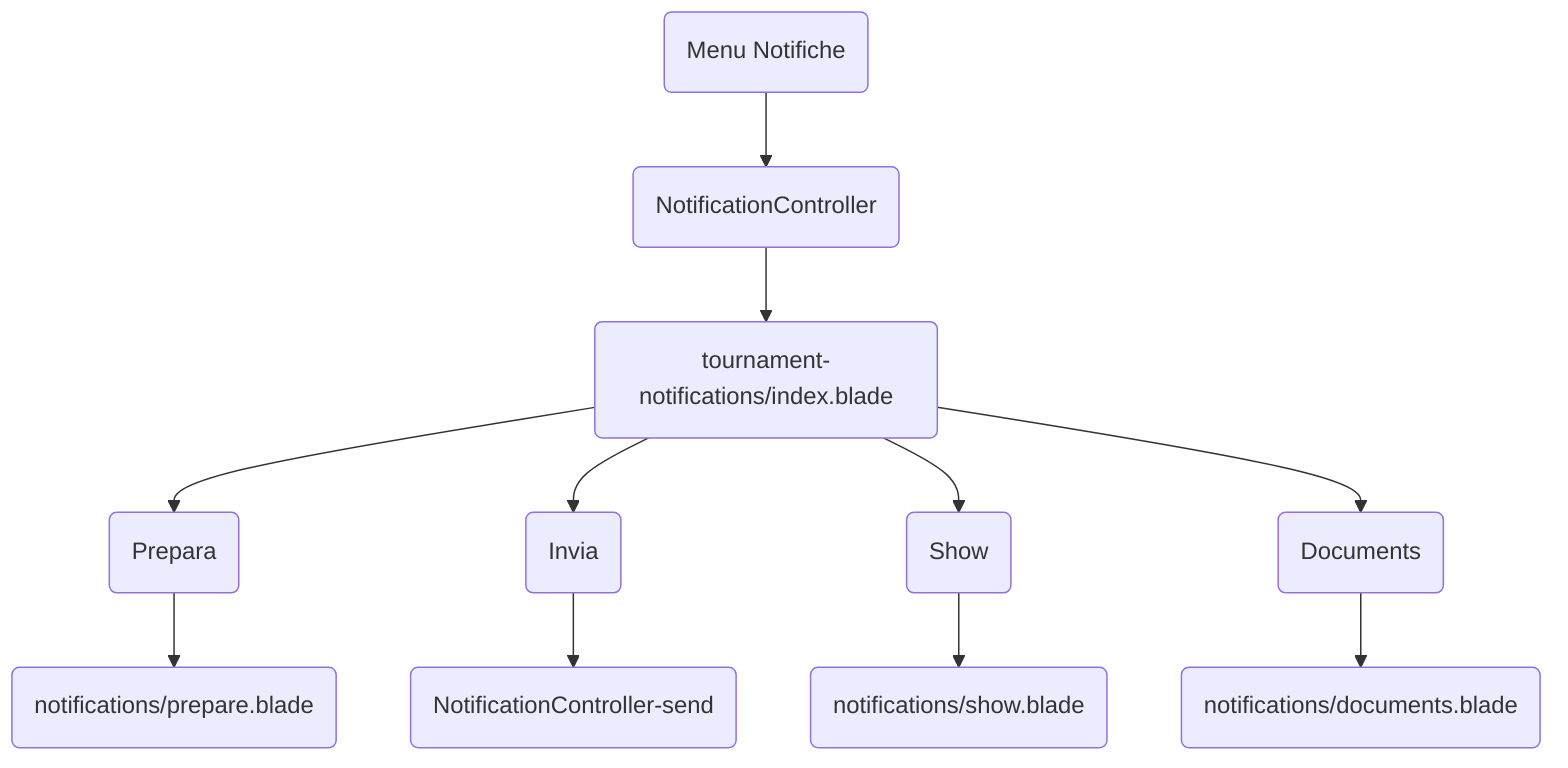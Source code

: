 graph TD
    A("Menu Notifiche") --> B("NotificationController")
    B --> C("tournament-notifications/index.blade")
    C --> D("Prepara") & E("Invia") & F("Show") & G("Documents")
    D --> H("notifications/prepare.blade")
    E --> I("NotificationController-send")
    F --> J("notifications/show.blade")
    G --> K("notifications/documents.blade")